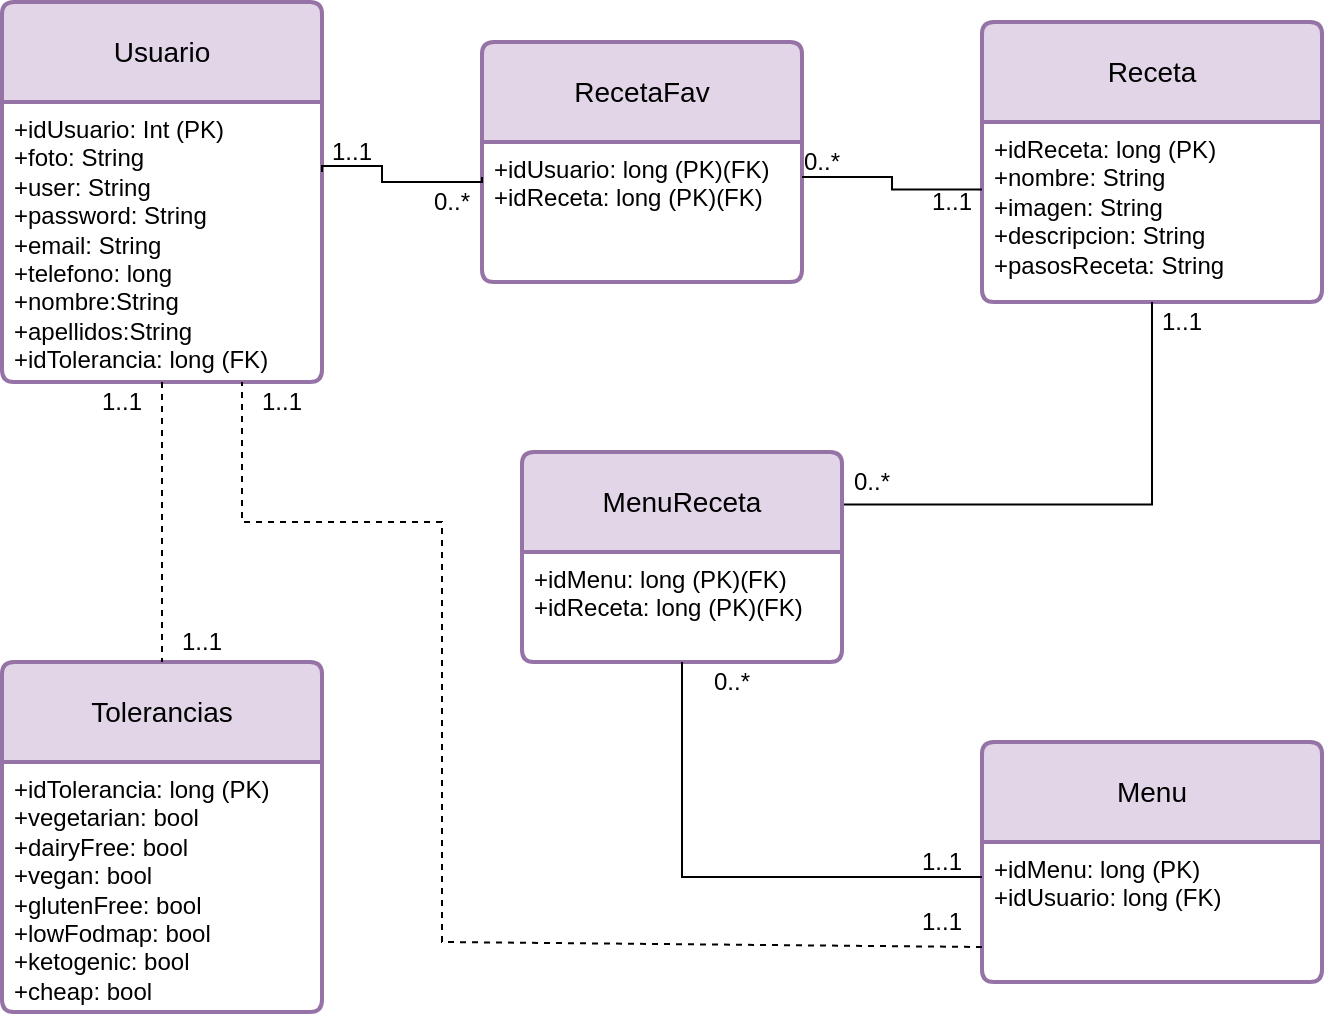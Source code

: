 <mxfile version="24.4.4" type="device">
  <diagram name="Página-1" id="M6ePu9E1K2I5Mchbbi2I">
    <mxGraphModel dx="733" dy="383" grid="1" gridSize="10" guides="1" tooltips="1" connect="1" arrows="1" fold="1" page="1" pageScale="1" pageWidth="827" pageHeight="1169" math="0" shadow="0">
      <root>
        <mxCell id="0" />
        <mxCell id="1" parent="0" />
        <mxCell id="xrLpbdg4YNMfr_yYw1od-8" value="Usuario" style="swimlane;childLayout=stackLayout;horizontal=1;startSize=50;horizontalStack=0;rounded=1;fontSize=14;fontStyle=0;strokeWidth=2;resizeParent=0;resizeLast=1;shadow=0;dashed=0;align=center;arcSize=4;whiteSpace=wrap;html=1;fillColor=#e1d5e7;strokeColor=#9673a6;" parent="1" vertex="1">
          <mxGeometry x="120" y="410" width="160" height="190" as="geometry" />
        </mxCell>
        <mxCell id="xrLpbdg4YNMfr_yYw1od-9" value="&lt;div&gt;+idUsuario: Int (PK)&lt;/div&gt;&lt;div&gt;+foto: String&lt;/div&gt;+user: String&lt;span style=&quot;white-space: pre;&quot;&gt;&#x9;&lt;/span&gt;&lt;span style=&quot;white-space: pre;&quot;&gt;&#x9;&lt;/span&gt;&lt;span style=&quot;white-space: pre;&quot;&gt;&#x9;&lt;/span&gt;&lt;br&gt;+password: String&lt;br&gt;+email: String&lt;div&gt;+telefono: long&lt;/div&gt;&lt;div&gt;+nombre:&lt;span style=&quot;background-color: initial;&quot;&gt;String&lt;/span&gt;&lt;/div&gt;&lt;div&gt;+apellidos:&lt;span style=&quot;background-color: initial;&quot;&gt;String&lt;/span&gt;&lt;/div&gt;&lt;div&gt;&lt;span style=&quot;background-color: initial;&quot;&gt;+idTolerancia: long (FK)&lt;/span&gt;&lt;/div&gt;" style="align=left;strokeColor=none;fillColor=none;spacingLeft=4;fontSize=12;verticalAlign=top;resizable=0;rotatable=0;part=1;html=1;" parent="xrLpbdg4YNMfr_yYw1od-8" vertex="1">
          <mxGeometry y="50" width="160" height="140" as="geometry" />
        </mxCell>
        <mxCell id="xrLpbdg4YNMfr_yYw1od-12" value="Receta" style="swimlane;childLayout=stackLayout;horizontal=1;startSize=50;horizontalStack=0;rounded=1;fontSize=14;fontStyle=0;strokeWidth=2;resizeParent=0;resizeLast=1;shadow=0;dashed=0;align=center;arcSize=4;whiteSpace=wrap;html=1;fillColor=#e1d5e7;strokeColor=#9673a6;" parent="1" vertex="1">
          <mxGeometry x="610" y="420" width="170" height="140" as="geometry" />
        </mxCell>
        <mxCell id="xrLpbdg4YNMfr_yYw1od-13" value="+idReceta: long (PK)&lt;br&gt;+nombre: String&lt;span style=&quot;white-space: pre;&quot;&gt;&#x9;&lt;/span&gt;&lt;span style=&quot;white-space: pre;&quot;&gt;&#x9;&lt;/span&gt;&lt;span style=&quot;white-space: pre;&quot;&gt;&#x9;&lt;/span&gt;&lt;br&gt;+imagen: String&lt;div&gt;+descripcion: String&lt;/div&gt;&lt;div&gt;+pasosReceta: String&lt;/div&gt;" style="align=left;strokeColor=none;fillColor=none;spacingLeft=4;fontSize=12;verticalAlign=top;resizable=0;rotatable=0;part=1;html=1;" parent="xrLpbdg4YNMfr_yYw1od-12" vertex="1">
          <mxGeometry y="50" width="170" height="90" as="geometry" />
        </mxCell>
        <mxCell id="xrLpbdg4YNMfr_yYw1od-14" value="RecetaFav" style="swimlane;childLayout=stackLayout;horizontal=1;startSize=50;horizontalStack=0;rounded=1;fontSize=14;fontStyle=0;strokeWidth=2;resizeParent=0;resizeLast=1;shadow=0;dashed=0;align=center;arcSize=4;whiteSpace=wrap;html=1;fillColor=#e1d5e7;strokeColor=#9673a6;" parent="1" vertex="1">
          <mxGeometry x="360" y="430" width="160" height="120" as="geometry" />
        </mxCell>
        <mxCell id="xrLpbdg4YNMfr_yYw1od-15" value="+idUsuario: long (PK)(FK)&lt;div&gt;+idReceta: long&amp;nbsp;&lt;span style=&quot;background-color: initial;&quot;&gt;(PK)(FK)&lt;/span&gt;&lt;/div&gt;&lt;div&gt;&lt;br&gt;&lt;/div&gt;" style="align=left;strokeColor=none;fillColor=none;spacingLeft=4;fontSize=12;verticalAlign=top;resizable=0;rotatable=0;part=1;html=1;" parent="xrLpbdg4YNMfr_yYw1od-14" vertex="1">
          <mxGeometry y="50" width="160" height="70" as="geometry" />
        </mxCell>
        <mxCell id="xrLpbdg4YNMfr_yYw1od-16" value="Tolerancias" style="swimlane;childLayout=stackLayout;horizontal=1;startSize=50;horizontalStack=0;rounded=1;fontSize=14;fontStyle=0;strokeWidth=2;resizeParent=0;resizeLast=1;shadow=0;dashed=0;align=center;arcSize=4;whiteSpace=wrap;html=1;fillColor=#e1d5e7;strokeColor=#9673a6;" parent="1" vertex="1">
          <mxGeometry x="120" y="740" width="160" height="175" as="geometry" />
        </mxCell>
        <mxCell id="xrLpbdg4YNMfr_yYw1od-17" value="&lt;div&gt;+idTolerancia: long&amp;nbsp;&lt;span style=&quot;background-color: initial;&quot;&gt;(PK)&lt;/span&gt;&lt;/div&gt;+vegetarian: bool&lt;br&gt;+dairyFree: bool&lt;br&gt;+vegan: bool&lt;div&gt;+glutenFree: bool&lt;/div&gt;&lt;div&gt;+lowFodmap: bool&lt;/div&gt;&lt;div&gt;+ketogenic: bool&lt;/div&gt;&lt;div&gt;+cheap: bool&lt;/div&gt;" style="align=left;strokeColor=none;fillColor=none;spacingLeft=4;fontSize=12;verticalAlign=top;resizable=0;rotatable=0;part=1;html=1;" parent="xrLpbdg4YNMfr_yYw1od-16" vertex="1">
          <mxGeometry y="50" width="160" height="125" as="geometry" />
        </mxCell>
        <mxCell id="xrLpbdg4YNMfr_yYw1od-23" style="edgeStyle=orthogonalEdgeStyle;rounded=0;orthogonalLoop=1;jettySize=auto;html=1;exitX=1;exitY=0.25;exitDx=0;exitDy=0;entryX=0;entryY=0.25;entryDx=0;entryDy=0;endArrow=none;endFill=0;" parent="1" source="xrLpbdg4YNMfr_yYw1od-9" target="xrLpbdg4YNMfr_yYw1od-15" edge="1">
          <mxGeometry relative="1" as="geometry">
            <Array as="points">
              <mxPoint x="310" y="492" />
              <mxPoint x="310" y="500" />
            </Array>
          </mxGeometry>
        </mxCell>
        <mxCell id="xrLpbdg4YNMfr_yYw1od-25" style="edgeStyle=orthogonalEdgeStyle;rounded=0;orthogonalLoop=1;jettySize=auto;html=1;exitX=1;exitY=0.25;exitDx=0;exitDy=0;entryX=0;entryY=0.375;entryDx=0;entryDy=0;entryPerimeter=0;endArrow=none;endFill=0;" parent="1" source="xrLpbdg4YNMfr_yYw1od-15" target="xrLpbdg4YNMfr_yYw1od-13" edge="1">
          <mxGeometry relative="1" as="geometry" />
        </mxCell>
        <mxCell id="xrLpbdg4YNMfr_yYw1od-28" value="0..*" style="text;html=1;align=center;verticalAlign=middle;whiteSpace=wrap;rounded=0;" parent="1" vertex="1">
          <mxGeometry x="330" y="500" width="30" height="20" as="geometry" />
        </mxCell>
        <mxCell id="xrLpbdg4YNMfr_yYw1od-29" value="0..*" style="text;html=1;align=center;verticalAlign=middle;whiteSpace=wrap;rounded=0;" parent="1" vertex="1">
          <mxGeometry x="510" y="480" width="40" height="20" as="geometry" />
        </mxCell>
        <mxCell id="xrLpbdg4YNMfr_yYw1od-30" value="1..1" style="text;html=1;align=center;verticalAlign=middle;whiteSpace=wrap;rounded=0;" parent="1" vertex="1">
          <mxGeometry x="160" y="600" width="40" height="20" as="geometry" />
        </mxCell>
        <mxCell id="xrLpbdg4YNMfr_yYw1od-32" value="1..1" style="text;html=1;align=center;verticalAlign=middle;whiteSpace=wrap;rounded=0;" parent="1" vertex="1">
          <mxGeometry x="190" y="720" width="60" height="20" as="geometry" />
        </mxCell>
        <mxCell id="xrLpbdg4YNMfr_yYw1od-33" value="1..1" style="text;html=1;align=center;verticalAlign=middle;whiteSpace=wrap;rounded=0;" parent="1" vertex="1">
          <mxGeometry x="270" y="470" width="50" height="30" as="geometry" />
        </mxCell>
        <mxCell id="xrLpbdg4YNMfr_yYw1od-34" value="1..1" style="text;html=1;align=center;verticalAlign=middle;whiteSpace=wrap;rounded=0;" parent="1" vertex="1">
          <mxGeometry x="570" y="500" width="50" height="20" as="geometry" />
        </mxCell>
        <mxCell id="fkeOjshQ8u3KpSg8BCEo-1" style="edgeStyle=orthogonalEdgeStyle;rounded=0;orthogonalLoop=1;jettySize=auto;html=1;exitX=0.5;exitY=1;exitDx=0;exitDy=0;entryX=0.5;entryY=0;entryDx=0;entryDy=0;endArrow=none;endFill=0;dashed=1;" parent="1" source="xrLpbdg4YNMfr_yYw1od-9" target="xrLpbdg4YNMfr_yYw1od-16" edge="1">
          <mxGeometry relative="1" as="geometry" />
        </mxCell>
        <mxCell id="Iam4OmDWteHccKfpY0-P-1" value="Menu" style="swimlane;childLayout=stackLayout;horizontal=1;startSize=50;horizontalStack=0;rounded=1;fontSize=14;fontStyle=0;strokeWidth=2;resizeParent=0;resizeLast=1;shadow=0;dashed=0;align=center;arcSize=4;whiteSpace=wrap;html=1;fillColor=#e1d5e7;strokeColor=#9673a6;" parent="1" vertex="1">
          <mxGeometry x="610" y="780" width="170" height="120" as="geometry" />
        </mxCell>
        <mxCell id="Iam4OmDWteHccKfpY0-P-2" value="&lt;div&gt;+idMenu: long&amp;nbsp;&lt;span style=&quot;background-color: initial;&quot;&gt;(PK)&lt;/span&gt;&lt;/div&gt;&lt;div&gt;+idUsuario: long (FK)&lt;/div&gt;" style="align=left;strokeColor=none;fillColor=none;spacingLeft=4;fontSize=12;verticalAlign=top;resizable=0;rotatable=0;part=1;html=1;" parent="Iam4OmDWteHccKfpY0-P-1" vertex="1">
          <mxGeometry y="50" width="170" height="70" as="geometry" />
        </mxCell>
        <mxCell id="Iam4OmDWteHccKfpY0-P-17" value="1..1" style="text;html=1;align=center;verticalAlign=middle;whiteSpace=wrap;rounded=0;" parent="1" vertex="1">
          <mxGeometry x="570" y="830" width="40" height="20" as="geometry" />
        </mxCell>
        <mxCell id="Iam4OmDWteHccKfpY0-P-23" style="edgeStyle=orthogonalEdgeStyle;rounded=0;orthogonalLoop=1;jettySize=auto;html=1;exitX=1;exitY=0.25;exitDx=0;exitDy=0;entryX=0.5;entryY=1;entryDx=0;entryDy=0;endArrow=none;endFill=0;" parent="1" source="Iam4OmDWteHccKfpY0-P-19" target="xrLpbdg4YNMfr_yYw1od-13" edge="1">
          <mxGeometry relative="1" as="geometry" />
        </mxCell>
        <mxCell id="Iam4OmDWteHccKfpY0-P-19" value="MenuReceta" style="swimlane;childLayout=stackLayout;horizontal=1;startSize=50;horizontalStack=0;rounded=1;fontSize=14;fontStyle=0;strokeWidth=2;resizeParent=0;resizeLast=1;shadow=0;dashed=0;align=center;arcSize=4;whiteSpace=wrap;html=1;fillColor=#e1d5e7;strokeColor=#9673a6;" parent="1" vertex="1">
          <mxGeometry x="380" y="635" width="160" height="105" as="geometry" />
        </mxCell>
        <mxCell id="Iam4OmDWteHccKfpY0-P-20" value="&lt;div&gt;+idMenu: long&amp;nbsp;&lt;span style=&quot;background-color: initial;&quot;&gt;(PK)&lt;/span&gt;&lt;span style=&quot;background-color: initial;&quot;&gt;(FK)&lt;/span&gt;&lt;/div&gt;&lt;div&gt;+idReceta: long&amp;nbsp;&lt;span style=&quot;background-color: initial;&quot;&gt;(PK)&lt;/span&gt;&lt;span style=&quot;background-color: initial;&quot;&gt;(FK)&lt;/span&gt;&lt;/div&gt;" style="align=left;strokeColor=none;fillColor=none;spacingLeft=4;fontSize=12;verticalAlign=top;resizable=0;rotatable=0;part=1;html=1;" parent="Iam4OmDWteHccKfpY0-P-19" vertex="1">
          <mxGeometry y="50" width="160" height="55" as="geometry" />
        </mxCell>
        <mxCell id="Iam4OmDWteHccKfpY0-P-24" style="edgeStyle=orthogonalEdgeStyle;rounded=0;orthogonalLoop=1;jettySize=auto;html=1;exitX=0;exitY=0.25;exitDx=0;exitDy=0;entryX=0.5;entryY=1;entryDx=0;entryDy=0;endArrow=none;endFill=0;" parent="1" source="Iam4OmDWteHccKfpY0-P-2" target="Iam4OmDWteHccKfpY0-P-20" edge="1">
          <mxGeometry relative="1" as="geometry" />
        </mxCell>
        <mxCell id="Iam4OmDWteHccKfpY0-P-25" value="1..1" style="text;html=1;align=center;verticalAlign=middle;whiteSpace=wrap;rounded=0;" parent="1" vertex="1">
          <mxGeometry x="690" y="560" width="40" height="20" as="geometry" />
        </mxCell>
        <mxCell id="Iam4OmDWteHccKfpY0-P-26" value="0..*" style="text;html=1;align=center;verticalAlign=middle;whiteSpace=wrap;rounded=0;" parent="1" vertex="1">
          <mxGeometry x="540" y="640" width="30" height="20" as="geometry" />
        </mxCell>
        <mxCell id="Iam4OmDWteHccKfpY0-P-30" value="0..*" style="text;html=1;align=center;verticalAlign=middle;whiteSpace=wrap;rounded=0;" parent="1" vertex="1">
          <mxGeometry x="470" y="740" width="30" height="20" as="geometry" />
        </mxCell>
        <mxCell id="Iam4OmDWteHccKfpY0-P-33" value="" style="endArrow=none;dashed=1;html=1;rounded=0;entryX=0.75;entryY=1;entryDx=0;entryDy=0;exitX=0;exitY=0.75;exitDx=0;exitDy=0;" parent="1" source="Iam4OmDWteHccKfpY0-P-2" edge="1">
          <mxGeometry width="50" height="50" relative="1" as="geometry">
            <mxPoint x="400" y="870" as="sourcePoint" />
            <mxPoint x="240" y="600" as="targetPoint" />
            <Array as="points">
              <mxPoint x="340" y="880" />
              <mxPoint x="340" y="670" />
              <mxPoint x="240" y="670" />
            </Array>
          </mxGeometry>
        </mxCell>
        <mxCell id="Iam4OmDWteHccKfpY0-P-34" style="edgeStyle=orthogonalEdgeStyle;rounded=0;orthogonalLoop=1;jettySize=auto;html=1;exitX=0.5;exitY=1;exitDx=0;exitDy=0;" parent="1" source="Iam4OmDWteHccKfpY0-P-17" target="Iam4OmDWteHccKfpY0-P-17" edge="1">
          <mxGeometry relative="1" as="geometry" />
        </mxCell>
        <mxCell id="Iam4OmDWteHccKfpY0-P-35" value="1..1" style="text;html=1;align=center;verticalAlign=middle;whiteSpace=wrap;rounded=0;" parent="1" vertex="1">
          <mxGeometry x="570" y="860" width="40" height="20" as="geometry" />
        </mxCell>
        <mxCell id="Iam4OmDWteHccKfpY0-P-37" value="1..1" style="text;html=1;align=center;verticalAlign=middle;whiteSpace=wrap;rounded=0;" parent="1" vertex="1">
          <mxGeometry x="240" y="600" width="40" height="20" as="geometry" />
        </mxCell>
      </root>
    </mxGraphModel>
  </diagram>
</mxfile>
